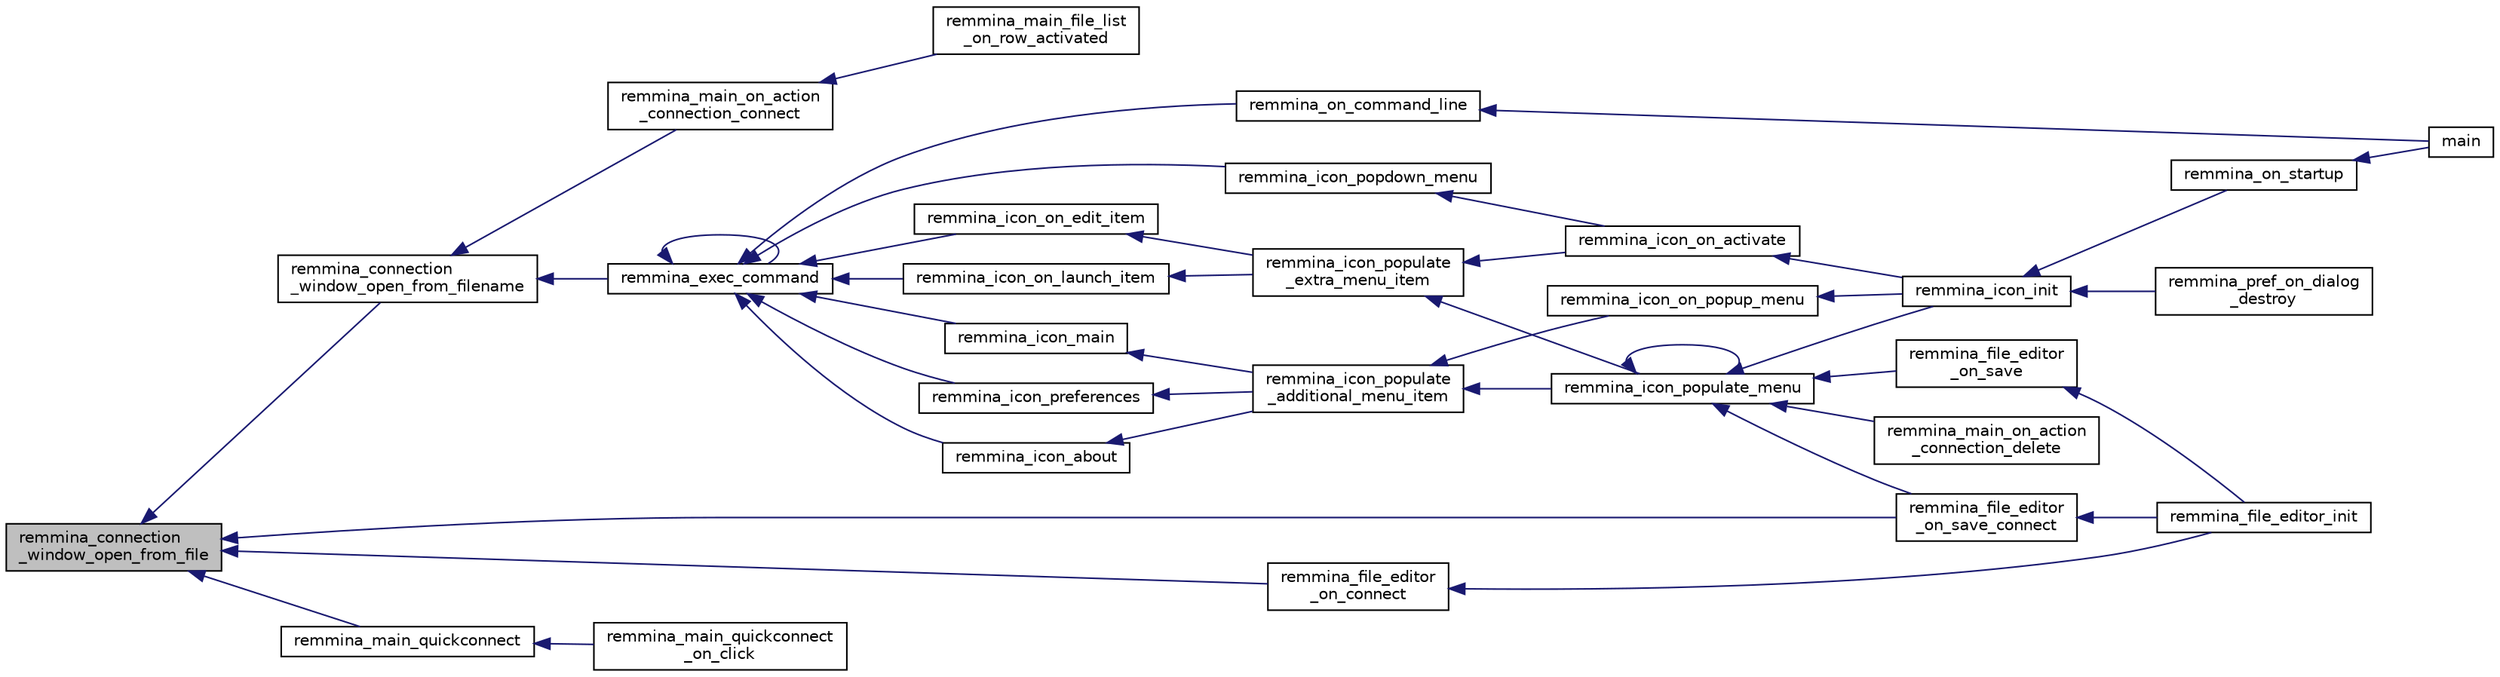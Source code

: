 digraph "remmina_connection_window_open_from_file"
{
  edge [fontname="Helvetica",fontsize="10",labelfontname="Helvetica",labelfontsize="10"];
  node [fontname="Helvetica",fontsize="10",shape=record];
  rankdir="LR";
  Node15109 [label="remmina_connection\l_window_open_from_file",height=0.2,width=0.4,color="black", fillcolor="grey75", style="filled", fontcolor="black"];
  Node15109 -> Node15110 [dir="back",color="midnightblue",fontsize="10",style="solid",fontname="Helvetica"];
  Node15110 [label="remmina_connection\l_window_open_from_filename",height=0.2,width=0.4,color="black", fillcolor="white", style="filled",URL="$remmina__connection__window_8h.html#ab0ed27ef360efc7d92906cbabf9da5db"];
  Node15110 -> Node15111 [dir="back",color="midnightblue",fontsize="10",style="solid",fontname="Helvetica"];
  Node15111 [label="remmina_exec_command",height=0.2,width=0.4,color="black", fillcolor="white", style="filled",URL="$remmina__exec_8h.html#a424cabdcff647797061e7482049d62a7"];
  Node15111 -> Node15112 [dir="back",color="midnightblue",fontsize="10",style="solid",fontname="Helvetica"];
  Node15112 [label="remmina_on_command_line",height=0.2,width=0.4,color="black", fillcolor="white", style="filled",URL="$remmina_8c.html#aeb286fc5bd52ab5382ab8cb495dc2914"];
  Node15112 -> Node15113 [dir="back",color="midnightblue",fontsize="10",style="solid",fontname="Helvetica"];
  Node15113 [label="main",height=0.2,width=0.4,color="black", fillcolor="white", style="filled",URL="$remmina_8c.html#a0ddf1224851353fc92bfbff6f499fa97"];
  Node15111 -> Node15111 [dir="back",color="midnightblue",fontsize="10",style="solid",fontname="Helvetica"];
  Node15111 -> Node15114 [dir="back",color="midnightblue",fontsize="10",style="solid",fontname="Helvetica"];
  Node15114 [label="remmina_icon_main",height=0.2,width=0.4,color="black", fillcolor="white", style="filled",URL="$remmina__icon_8c.html#a920476110ab6410c8fc8cf734109e497"];
  Node15114 -> Node15115 [dir="back",color="midnightblue",fontsize="10",style="solid",fontname="Helvetica"];
  Node15115 [label="remmina_icon_populate\l_additional_menu_item",height=0.2,width=0.4,color="black", fillcolor="white", style="filled",URL="$remmina__icon_8c.html#a8aaf73ed94cf20dcce1c7be26262cb56"];
  Node15115 -> Node15116 [dir="back",color="midnightblue",fontsize="10",style="solid",fontname="Helvetica"];
  Node15116 [label="remmina_icon_populate_menu",height=0.2,width=0.4,color="black", fillcolor="white", style="filled",URL="$remmina__icon_8h.html#af80ed314f91d653237249d839c7fc3b2"];
  Node15116 -> Node15117 [dir="back",color="midnightblue",fontsize="10",style="solid",fontname="Helvetica"];
  Node15117 [label="remmina_file_editor\l_on_save",height=0.2,width=0.4,color="black", fillcolor="white", style="filled",URL="$remmina__file__editor_8c.html#ac2a5cf9cdcf640986e245eb04be9c4ad"];
  Node15117 -> Node15118 [dir="back",color="midnightblue",fontsize="10",style="solid",fontname="Helvetica"];
  Node15118 [label="remmina_file_editor_init",height=0.2,width=0.4,color="black", fillcolor="white", style="filled",URL="$remmina__file__editor_8c.html#a9afd8d41c66f547320930eb331f3124d"];
  Node15116 -> Node15119 [dir="back",color="midnightblue",fontsize="10",style="solid",fontname="Helvetica"];
  Node15119 [label="remmina_file_editor\l_on_save_connect",height=0.2,width=0.4,color="black", fillcolor="white", style="filled",URL="$remmina__file__editor_8c.html#a57224f3f69f04f398de563b71be6b18e"];
  Node15119 -> Node15118 [dir="back",color="midnightblue",fontsize="10",style="solid",fontname="Helvetica"];
  Node15116 -> Node15116 [dir="back",color="midnightblue",fontsize="10",style="solid",fontname="Helvetica"];
  Node15116 -> Node15120 [dir="back",color="midnightblue",fontsize="10",style="solid",fontname="Helvetica"];
  Node15120 [label="remmina_icon_init",height=0.2,width=0.4,color="black", fillcolor="white", style="filled",URL="$remmina__icon_8h.html#a741c81815e562f40672c4485172306d6"];
  Node15120 -> Node15121 [dir="back",color="midnightblue",fontsize="10",style="solid",fontname="Helvetica"];
  Node15121 [label="remmina_on_startup",height=0.2,width=0.4,color="black", fillcolor="white", style="filled",URL="$remmina_8c.html#a26d2c20be18ff44f239b756f1d5be01a"];
  Node15121 -> Node15113 [dir="back",color="midnightblue",fontsize="10",style="solid",fontname="Helvetica"];
  Node15120 -> Node15122 [dir="back",color="midnightblue",fontsize="10",style="solid",fontname="Helvetica"];
  Node15122 [label="remmina_pref_on_dialog\l_destroy",height=0.2,width=0.4,color="black", fillcolor="white", style="filled",URL="$remmina__pref__dialog_8c.html#ab9776574663e2c3fcb793ec70887336d"];
  Node15116 -> Node15123 [dir="back",color="midnightblue",fontsize="10",style="solid",fontname="Helvetica"];
  Node15123 [label="remmina_main_on_action\l_connection_delete",height=0.2,width=0.4,color="black", fillcolor="white", style="filled",URL="$remmina__main_8c.html#aa0cd57e00874ae6ca8b0ee83213267da"];
  Node15115 -> Node15124 [dir="back",color="midnightblue",fontsize="10",style="solid",fontname="Helvetica"];
  Node15124 [label="remmina_icon_on_popup_menu",height=0.2,width=0.4,color="black", fillcolor="white", style="filled",URL="$remmina__icon_8c.html#a95b917790eeb38e48137018796bdda93"];
  Node15124 -> Node15120 [dir="back",color="midnightblue",fontsize="10",style="solid",fontname="Helvetica"];
  Node15111 -> Node15125 [dir="back",color="midnightblue",fontsize="10",style="solid",fontname="Helvetica"];
  Node15125 [label="remmina_icon_preferences",height=0.2,width=0.4,color="black", fillcolor="white", style="filled",URL="$remmina__icon_8c.html#ad3b0e3d12e4854eae05b1afea19da404"];
  Node15125 -> Node15115 [dir="back",color="midnightblue",fontsize="10",style="solid",fontname="Helvetica"];
  Node15111 -> Node15126 [dir="back",color="midnightblue",fontsize="10",style="solid",fontname="Helvetica"];
  Node15126 [label="remmina_icon_about",height=0.2,width=0.4,color="black", fillcolor="white", style="filled",URL="$remmina__icon_8c.html#a5cdf1958ef01e49889bcee2e90e2cf71"];
  Node15126 -> Node15115 [dir="back",color="midnightblue",fontsize="10",style="solid",fontname="Helvetica"];
  Node15111 -> Node15127 [dir="back",color="midnightblue",fontsize="10",style="solid",fontname="Helvetica"];
  Node15127 [label="remmina_icon_on_launch_item",height=0.2,width=0.4,color="black", fillcolor="white", style="filled",URL="$remmina__icon_8c.html#ad1699688680e12abcfd5c74dd2f76d83"];
  Node15127 -> Node15128 [dir="back",color="midnightblue",fontsize="10",style="solid",fontname="Helvetica"];
  Node15128 [label="remmina_icon_populate\l_extra_menu_item",height=0.2,width=0.4,color="black", fillcolor="white", style="filled",URL="$remmina__icon_8c.html#a2847311861df3a2f1c8bbcd35cf3fd6f"];
  Node15128 -> Node15116 [dir="back",color="midnightblue",fontsize="10",style="solid",fontname="Helvetica"];
  Node15128 -> Node15129 [dir="back",color="midnightblue",fontsize="10",style="solid",fontname="Helvetica"];
  Node15129 [label="remmina_icon_on_activate",height=0.2,width=0.4,color="black", fillcolor="white", style="filled",URL="$remmina__icon_8c.html#af175fef31eb95974094088235b3a2b1d"];
  Node15129 -> Node15120 [dir="back",color="midnightblue",fontsize="10",style="solid",fontname="Helvetica"];
  Node15111 -> Node15130 [dir="back",color="midnightblue",fontsize="10",style="solid",fontname="Helvetica"];
  Node15130 [label="remmina_icon_on_edit_item",height=0.2,width=0.4,color="black", fillcolor="white", style="filled",URL="$remmina__icon_8c.html#af8708120906a8dc41a7998ebf9ecd129"];
  Node15130 -> Node15128 [dir="back",color="midnightblue",fontsize="10",style="solid",fontname="Helvetica"];
  Node15111 -> Node15131 [dir="back",color="midnightblue",fontsize="10",style="solid",fontname="Helvetica"];
  Node15131 [label="remmina_icon_popdown_menu",height=0.2,width=0.4,color="black", fillcolor="white", style="filled",URL="$remmina__icon_8c.html#a444be76e3c3a065279c5f9abc7fae833"];
  Node15131 -> Node15129 [dir="back",color="midnightblue",fontsize="10",style="solid",fontname="Helvetica"];
  Node15110 -> Node15132 [dir="back",color="midnightblue",fontsize="10",style="solid",fontname="Helvetica"];
  Node15132 [label="remmina_main_on_action\l_connection_connect",height=0.2,width=0.4,color="black", fillcolor="white", style="filled",URL="$remmina__main_8c.html#ae023d1cb099a4f7bee79f13760566cbf"];
  Node15132 -> Node15133 [dir="back",color="midnightblue",fontsize="10",style="solid",fontname="Helvetica"];
  Node15133 [label="remmina_main_file_list\l_on_row_activated",height=0.2,width=0.4,color="black", fillcolor="white", style="filled",URL="$remmina__main_8c.html#aba1a89a2400c5cc8373c6bd34602ac10"];
  Node15109 -> Node15134 [dir="back",color="midnightblue",fontsize="10",style="solid",fontname="Helvetica"];
  Node15134 [label="remmina_file_editor\l_on_connect",height=0.2,width=0.4,color="black", fillcolor="white", style="filled",URL="$remmina__file__editor_8c.html#a73b8581fd1fd77532b748d91a2951f25"];
  Node15134 -> Node15118 [dir="back",color="midnightblue",fontsize="10",style="solid",fontname="Helvetica"];
  Node15109 -> Node15119 [dir="back",color="midnightblue",fontsize="10",style="solid",fontname="Helvetica"];
  Node15109 -> Node15135 [dir="back",color="midnightblue",fontsize="10",style="solid",fontname="Helvetica"];
  Node15135 [label="remmina_main_quickconnect",height=0.2,width=0.4,color="black", fillcolor="white", style="filled",URL="$remmina__main_8c.html#a802458852abacebfb16f1f4295806a01"];
  Node15135 -> Node15136 [dir="back",color="midnightblue",fontsize="10",style="solid",fontname="Helvetica"];
  Node15136 [label="remmina_main_quickconnect\l_on_click",height=0.2,width=0.4,color="black", fillcolor="white", style="filled",URL="$remmina__main_8c.html#a210e9e04c7c97cc86412044de31f659d"];
}
